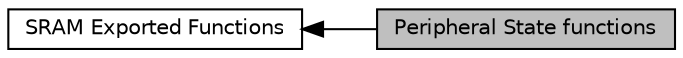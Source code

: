 digraph "Peripheral State functions"
{
  edge [fontname="Helvetica",fontsize="10",labelfontname="Helvetica",labelfontsize="10"];
  node [fontname="Helvetica",fontsize="10",shape=record];
  rankdir=LR;
  Node0 [label="Peripheral State functions",height=0.2,width=0.4,color="black", fillcolor="grey75", style="filled", fontcolor="black"];
  Node1 [label="SRAM Exported Functions",height=0.2,width=0.4,color="black", fillcolor="white", style="filled",URL="$group___s_r_a_m___exported___functions.html"];
  Node1->Node0 [shape=plaintext, dir="back", style="solid"];
}
